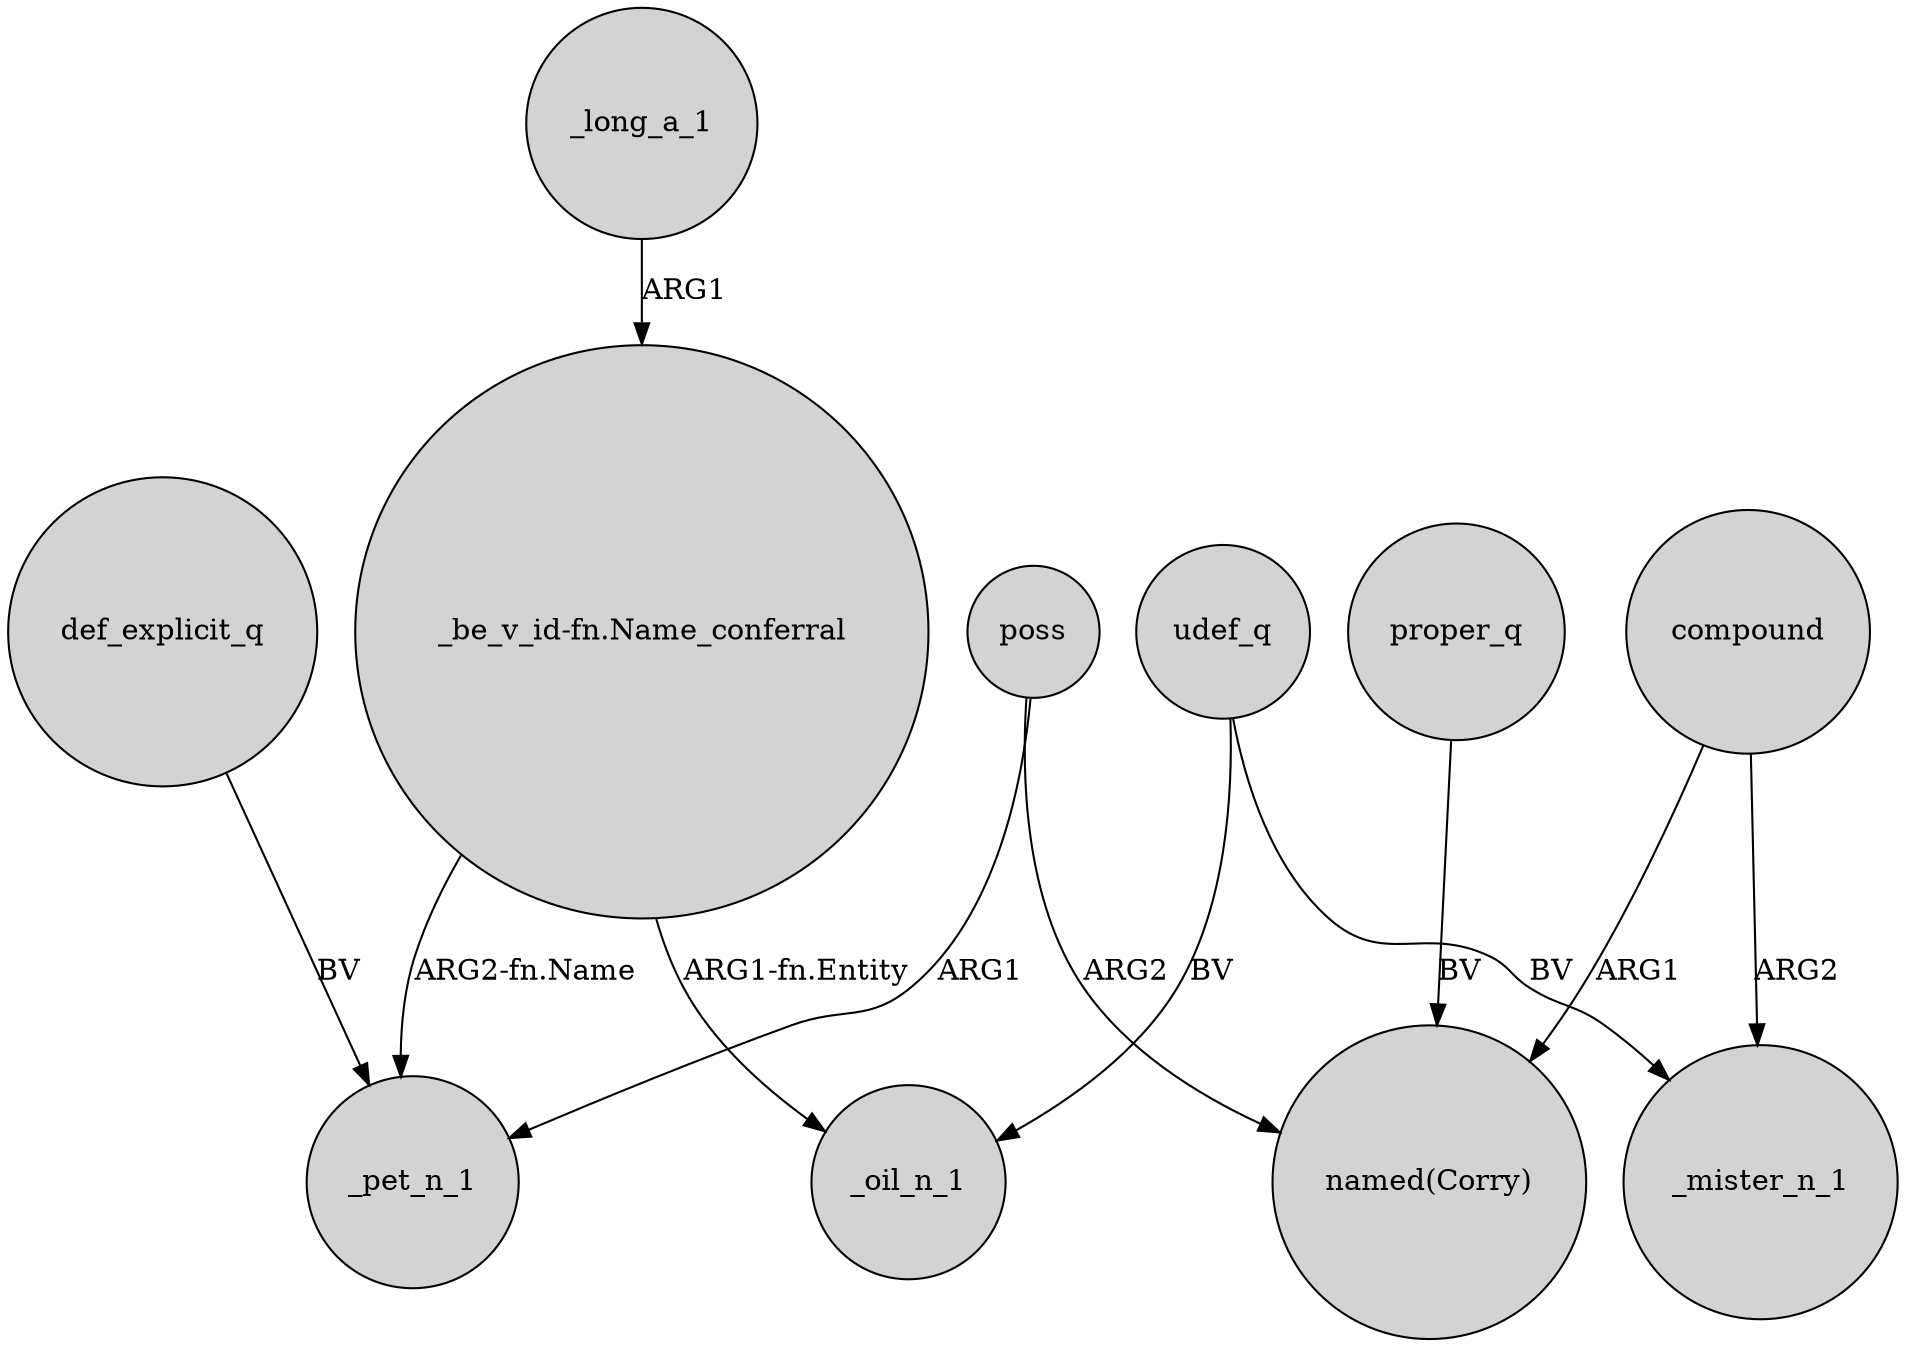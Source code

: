 digraph {
	node [shape=circle style=filled]
	"_be_v_id-fn.Name_conferral" -> _pet_n_1 [label="ARG2-fn.Name"]
	compound -> "named(Corry)" [label=ARG1]
	compound -> _mister_n_1 [label=ARG2]
	poss -> "named(Corry)" [label=ARG2]
	poss -> _pet_n_1 [label=ARG1]
	udef_q -> _mister_n_1 [label=BV]
	_long_a_1 -> "_be_v_id-fn.Name_conferral" [label=ARG1]
	"_be_v_id-fn.Name_conferral" -> _oil_n_1 [label="ARG1-fn.Entity"]
	proper_q -> "named(Corry)" [label=BV]
	udef_q -> _oil_n_1 [label=BV]
	def_explicit_q -> _pet_n_1 [label=BV]
}
